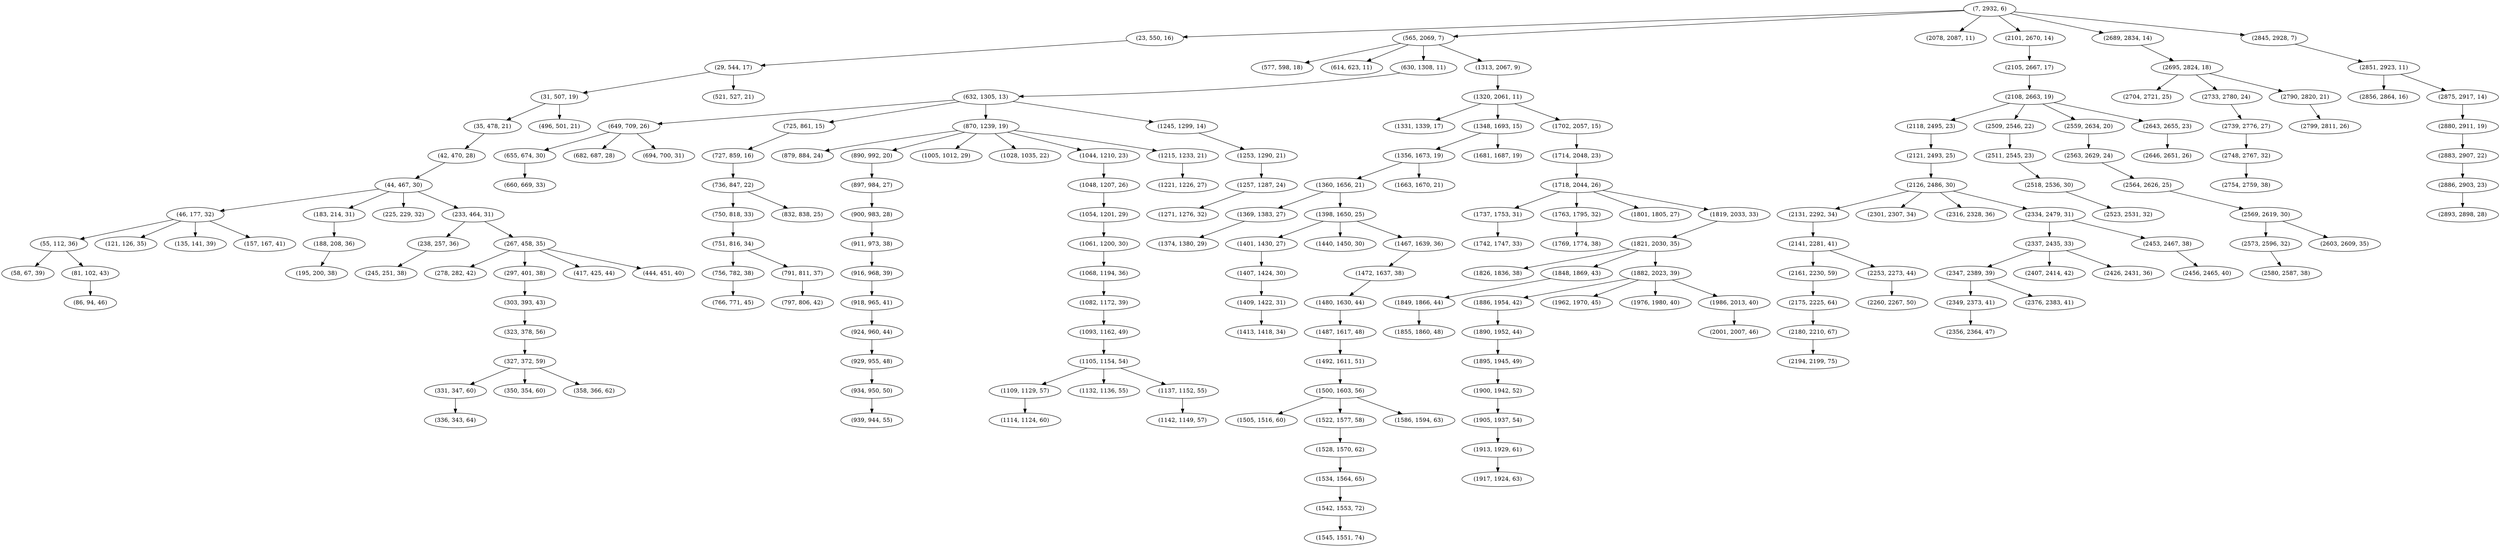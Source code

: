 digraph tree {
    "(7, 2932, 6)";
    "(23, 550, 16)";
    "(29, 544, 17)";
    "(31, 507, 19)";
    "(35, 478, 21)";
    "(42, 470, 28)";
    "(44, 467, 30)";
    "(46, 177, 32)";
    "(55, 112, 36)";
    "(58, 67, 39)";
    "(81, 102, 43)";
    "(86, 94, 46)";
    "(121, 126, 35)";
    "(135, 141, 39)";
    "(157, 167, 41)";
    "(183, 214, 31)";
    "(188, 208, 36)";
    "(195, 200, 38)";
    "(225, 229, 32)";
    "(233, 464, 31)";
    "(238, 257, 36)";
    "(245, 251, 38)";
    "(267, 458, 35)";
    "(278, 282, 42)";
    "(297, 401, 38)";
    "(303, 393, 43)";
    "(323, 378, 56)";
    "(327, 372, 59)";
    "(331, 347, 60)";
    "(336, 343, 64)";
    "(350, 354, 60)";
    "(358, 366, 62)";
    "(417, 425, 44)";
    "(444, 451, 40)";
    "(496, 501, 21)";
    "(521, 527, 21)";
    "(565, 2069, 7)";
    "(577, 598, 18)";
    "(614, 623, 11)";
    "(630, 1308, 11)";
    "(632, 1305, 13)";
    "(649, 709, 26)";
    "(655, 674, 30)";
    "(660, 669, 33)";
    "(682, 687, 28)";
    "(694, 700, 31)";
    "(725, 861, 15)";
    "(727, 859, 16)";
    "(736, 847, 22)";
    "(750, 818, 33)";
    "(751, 816, 34)";
    "(756, 782, 38)";
    "(766, 771, 45)";
    "(791, 811, 37)";
    "(797, 806, 42)";
    "(832, 838, 25)";
    "(870, 1239, 19)";
    "(879, 884, 24)";
    "(890, 992, 20)";
    "(897, 984, 27)";
    "(900, 983, 28)";
    "(911, 973, 38)";
    "(916, 968, 39)";
    "(918, 965, 41)";
    "(924, 960, 44)";
    "(929, 955, 48)";
    "(934, 950, 50)";
    "(939, 944, 55)";
    "(1005, 1012, 29)";
    "(1028, 1035, 22)";
    "(1044, 1210, 23)";
    "(1048, 1207, 26)";
    "(1054, 1201, 29)";
    "(1061, 1200, 30)";
    "(1068, 1194, 36)";
    "(1082, 1172, 39)";
    "(1093, 1162, 49)";
    "(1105, 1154, 54)";
    "(1109, 1129, 57)";
    "(1114, 1124, 60)";
    "(1132, 1136, 55)";
    "(1137, 1152, 55)";
    "(1142, 1149, 57)";
    "(1215, 1233, 21)";
    "(1221, 1226, 27)";
    "(1245, 1299, 14)";
    "(1253, 1290, 21)";
    "(1257, 1287, 24)";
    "(1271, 1276, 32)";
    "(1313, 2067, 9)";
    "(1320, 2061, 11)";
    "(1331, 1339, 17)";
    "(1348, 1693, 15)";
    "(1356, 1673, 19)";
    "(1360, 1656, 21)";
    "(1369, 1383, 27)";
    "(1374, 1380, 29)";
    "(1398, 1650, 25)";
    "(1401, 1430, 27)";
    "(1407, 1424, 30)";
    "(1409, 1422, 31)";
    "(1413, 1418, 34)";
    "(1440, 1450, 30)";
    "(1467, 1639, 36)";
    "(1472, 1637, 38)";
    "(1480, 1630, 44)";
    "(1487, 1617, 48)";
    "(1492, 1611, 51)";
    "(1500, 1603, 56)";
    "(1505, 1516, 60)";
    "(1522, 1577, 58)";
    "(1528, 1570, 62)";
    "(1534, 1564, 65)";
    "(1542, 1553, 72)";
    "(1545, 1551, 74)";
    "(1586, 1594, 63)";
    "(1663, 1670, 21)";
    "(1681, 1687, 19)";
    "(1702, 2057, 15)";
    "(1714, 2048, 23)";
    "(1718, 2044, 26)";
    "(1737, 1753, 31)";
    "(1742, 1747, 33)";
    "(1763, 1795, 32)";
    "(1769, 1774, 38)";
    "(1801, 1805, 27)";
    "(1819, 2033, 33)";
    "(1821, 2030, 35)";
    "(1826, 1836, 38)";
    "(1848, 1869, 43)";
    "(1849, 1866, 44)";
    "(1855, 1860, 48)";
    "(1882, 2023, 39)";
    "(1886, 1954, 42)";
    "(1890, 1952, 44)";
    "(1895, 1945, 49)";
    "(1900, 1942, 52)";
    "(1905, 1937, 54)";
    "(1913, 1929, 61)";
    "(1917, 1924, 63)";
    "(1962, 1970, 45)";
    "(1976, 1980, 40)";
    "(1986, 2013, 40)";
    "(2001, 2007, 46)";
    "(2078, 2087, 11)";
    "(2101, 2670, 14)";
    "(2105, 2667, 17)";
    "(2108, 2663, 19)";
    "(2118, 2495, 23)";
    "(2121, 2493, 25)";
    "(2126, 2486, 30)";
    "(2131, 2292, 34)";
    "(2141, 2281, 41)";
    "(2161, 2230, 59)";
    "(2175, 2225, 64)";
    "(2180, 2210, 67)";
    "(2194, 2199, 75)";
    "(2253, 2273, 44)";
    "(2260, 2267, 50)";
    "(2301, 2307, 34)";
    "(2316, 2328, 36)";
    "(2334, 2479, 31)";
    "(2337, 2435, 33)";
    "(2347, 2389, 39)";
    "(2349, 2373, 41)";
    "(2356, 2364, 47)";
    "(2376, 2383, 41)";
    "(2407, 2414, 42)";
    "(2426, 2431, 36)";
    "(2453, 2467, 38)";
    "(2456, 2465, 40)";
    "(2509, 2546, 22)";
    "(2511, 2545, 23)";
    "(2518, 2536, 30)";
    "(2523, 2531, 32)";
    "(2559, 2634, 20)";
    "(2563, 2629, 24)";
    "(2564, 2626, 25)";
    "(2569, 2619, 30)";
    "(2573, 2596, 32)";
    "(2580, 2587, 38)";
    "(2603, 2609, 35)";
    "(2643, 2655, 23)";
    "(2646, 2651, 26)";
    "(2689, 2834, 14)";
    "(2695, 2824, 18)";
    "(2704, 2721, 25)";
    "(2733, 2780, 24)";
    "(2739, 2776, 27)";
    "(2748, 2767, 32)";
    "(2754, 2759, 38)";
    "(2790, 2820, 21)";
    "(2799, 2811, 26)";
    "(2845, 2928, 7)";
    "(2851, 2923, 11)";
    "(2856, 2864, 16)";
    "(2875, 2917, 14)";
    "(2880, 2911, 19)";
    "(2883, 2907, 22)";
    "(2886, 2903, 23)";
    "(2893, 2898, 28)";
    "(7, 2932, 6)" -> "(23, 550, 16)";
    "(7, 2932, 6)" -> "(565, 2069, 7)";
    "(7, 2932, 6)" -> "(2078, 2087, 11)";
    "(7, 2932, 6)" -> "(2101, 2670, 14)";
    "(7, 2932, 6)" -> "(2689, 2834, 14)";
    "(7, 2932, 6)" -> "(2845, 2928, 7)";
    "(23, 550, 16)" -> "(29, 544, 17)";
    "(29, 544, 17)" -> "(31, 507, 19)";
    "(29, 544, 17)" -> "(521, 527, 21)";
    "(31, 507, 19)" -> "(35, 478, 21)";
    "(31, 507, 19)" -> "(496, 501, 21)";
    "(35, 478, 21)" -> "(42, 470, 28)";
    "(42, 470, 28)" -> "(44, 467, 30)";
    "(44, 467, 30)" -> "(46, 177, 32)";
    "(44, 467, 30)" -> "(183, 214, 31)";
    "(44, 467, 30)" -> "(225, 229, 32)";
    "(44, 467, 30)" -> "(233, 464, 31)";
    "(46, 177, 32)" -> "(55, 112, 36)";
    "(46, 177, 32)" -> "(121, 126, 35)";
    "(46, 177, 32)" -> "(135, 141, 39)";
    "(46, 177, 32)" -> "(157, 167, 41)";
    "(55, 112, 36)" -> "(58, 67, 39)";
    "(55, 112, 36)" -> "(81, 102, 43)";
    "(81, 102, 43)" -> "(86, 94, 46)";
    "(183, 214, 31)" -> "(188, 208, 36)";
    "(188, 208, 36)" -> "(195, 200, 38)";
    "(233, 464, 31)" -> "(238, 257, 36)";
    "(233, 464, 31)" -> "(267, 458, 35)";
    "(238, 257, 36)" -> "(245, 251, 38)";
    "(267, 458, 35)" -> "(278, 282, 42)";
    "(267, 458, 35)" -> "(297, 401, 38)";
    "(267, 458, 35)" -> "(417, 425, 44)";
    "(267, 458, 35)" -> "(444, 451, 40)";
    "(297, 401, 38)" -> "(303, 393, 43)";
    "(303, 393, 43)" -> "(323, 378, 56)";
    "(323, 378, 56)" -> "(327, 372, 59)";
    "(327, 372, 59)" -> "(331, 347, 60)";
    "(327, 372, 59)" -> "(350, 354, 60)";
    "(327, 372, 59)" -> "(358, 366, 62)";
    "(331, 347, 60)" -> "(336, 343, 64)";
    "(565, 2069, 7)" -> "(577, 598, 18)";
    "(565, 2069, 7)" -> "(614, 623, 11)";
    "(565, 2069, 7)" -> "(630, 1308, 11)";
    "(565, 2069, 7)" -> "(1313, 2067, 9)";
    "(630, 1308, 11)" -> "(632, 1305, 13)";
    "(632, 1305, 13)" -> "(649, 709, 26)";
    "(632, 1305, 13)" -> "(725, 861, 15)";
    "(632, 1305, 13)" -> "(870, 1239, 19)";
    "(632, 1305, 13)" -> "(1245, 1299, 14)";
    "(649, 709, 26)" -> "(655, 674, 30)";
    "(649, 709, 26)" -> "(682, 687, 28)";
    "(649, 709, 26)" -> "(694, 700, 31)";
    "(655, 674, 30)" -> "(660, 669, 33)";
    "(725, 861, 15)" -> "(727, 859, 16)";
    "(727, 859, 16)" -> "(736, 847, 22)";
    "(736, 847, 22)" -> "(750, 818, 33)";
    "(736, 847, 22)" -> "(832, 838, 25)";
    "(750, 818, 33)" -> "(751, 816, 34)";
    "(751, 816, 34)" -> "(756, 782, 38)";
    "(751, 816, 34)" -> "(791, 811, 37)";
    "(756, 782, 38)" -> "(766, 771, 45)";
    "(791, 811, 37)" -> "(797, 806, 42)";
    "(870, 1239, 19)" -> "(879, 884, 24)";
    "(870, 1239, 19)" -> "(890, 992, 20)";
    "(870, 1239, 19)" -> "(1005, 1012, 29)";
    "(870, 1239, 19)" -> "(1028, 1035, 22)";
    "(870, 1239, 19)" -> "(1044, 1210, 23)";
    "(870, 1239, 19)" -> "(1215, 1233, 21)";
    "(890, 992, 20)" -> "(897, 984, 27)";
    "(897, 984, 27)" -> "(900, 983, 28)";
    "(900, 983, 28)" -> "(911, 973, 38)";
    "(911, 973, 38)" -> "(916, 968, 39)";
    "(916, 968, 39)" -> "(918, 965, 41)";
    "(918, 965, 41)" -> "(924, 960, 44)";
    "(924, 960, 44)" -> "(929, 955, 48)";
    "(929, 955, 48)" -> "(934, 950, 50)";
    "(934, 950, 50)" -> "(939, 944, 55)";
    "(1044, 1210, 23)" -> "(1048, 1207, 26)";
    "(1048, 1207, 26)" -> "(1054, 1201, 29)";
    "(1054, 1201, 29)" -> "(1061, 1200, 30)";
    "(1061, 1200, 30)" -> "(1068, 1194, 36)";
    "(1068, 1194, 36)" -> "(1082, 1172, 39)";
    "(1082, 1172, 39)" -> "(1093, 1162, 49)";
    "(1093, 1162, 49)" -> "(1105, 1154, 54)";
    "(1105, 1154, 54)" -> "(1109, 1129, 57)";
    "(1105, 1154, 54)" -> "(1132, 1136, 55)";
    "(1105, 1154, 54)" -> "(1137, 1152, 55)";
    "(1109, 1129, 57)" -> "(1114, 1124, 60)";
    "(1137, 1152, 55)" -> "(1142, 1149, 57)";
    "(1215, 1233, 21)" -> "(1221, 1226, 27)";
    "(1245, 1299, 14)" -> "(1253, 1290, 21)";
    "(1253, 1290, 21)" -> "(1257, 1287, 24)";
    "(1257, 1287, 24)" -> "(1271, 1276, 32)";
    "(1313, 2067, 9)" -> "(1320, 2061, 11)";
    "(1320, 2061, 11)" -> "(1331, 1339, 17)";
    "(1320, 2061, 11)" -> "(1348, 1693, 15)";
    "(1320, 2061, 11)" -> "(1702, 2057, 15)";
    "(1348, 1693, 15)" -> "(1356, 1673, 19)";
    "(1348, 1693, 15)" -> "(1681, 1687, 19)";
    "(1356, 1673, 19)" -> "(1360, 1656, 21)";
    "(1356, 1673, 19)" -> "(1663, 1670, 21)";
    "(1360, 1656, 21)" -> "(1369, 1383, 27)";
    "(1360, 1656, 21)" -> "(1398, 1650, 25)";
    "(1369, 1383, 27)" -> "(1374, 1380, 29)";
    "(1398, 1650, 25)" -> "(1401, 1430, 27)";
    "(1398, 1650, 25)" -> "(1440, 1450, 30)";
    "(1398, 1650, 25)" -> "(1467, 1639, 36)";
    "(1401, 1430, 27)" -> "(1407, 1424, 30)";
    "(1407, 1424, 30)" -> "(1409, 1422, 31)";
    "(1409, 1422, 31)" -> "(1413, 1418, 34)";
    "(1467, 1639, 36)" -> "(1472, 1637, 38)";
    "(1472, 1637, 38)" -> "(1480, 1630, 44)";
    "(1480, 1630, 44)" -> "(1487, 1617, 48)";
    "(1487, 1617, 48)" -> "(1492, 1611, 51)";
    "(1492, 1611, 51)" -> "(1500, 1603, 56)";
    "(1500, 1603, 56)" -> "(1505, 1516, 60)";
    "(1500, 1603, 56)" -> "(1522, 1577, 58)";
    "(1500, 1603, 56)" -> "(1586, 1594, 63)";
    "(1522, 1577, 58)" -> "(1528, 1570, 62)";
    "(1528, 1570, 62)" -> "(1534, 1564, 65)";
    "(1534, 1564, 65)" -> "(1542, 1553, 72)";
    "(1542, 1553, 72)" -> "(1545, 1551, 74)";
    "(1702, 2057, 15)" -> "(1714, 2048, 23)";
    "(1714, 2048, 23)" -> "(1718, 2044, 26)";
    "(1718, 2044, 26)" -> "(1737, 1753, 31)";
    "(1718, 2044, 26)" -> "(1763, 1795, 32)";
    "(1718, 2044, 26)" -> "(1801, 1805, 27)";
    "(1718, 2044, 26)" -> "(1819, 2033, 33)";
    "(1737, 1753, 31)" -> "(1742, 1747, 33)";
    "(1763, 1795, 32)" -> "(1769, 1774, 38)";
    "(1819, 2033, 33)" -> "(1821, 2030, 35)";
    "(1821, 2030, 35)" -> "(1826, 1836, 38)";
    "(1821, 2030, 35)" -> "(1848, 1869, 43)";
    "(1821, 2030, 35)" -> "(1882, 2023, 39)";
    "(1848, 1869, 43)" -> "(1849, 1866, 44)";
    "(1849, 1866, 44)" -> "(1855, 1860, 48)";
    "(1882, 2023, 39)" -> "(1886, 1954, 42)";
    "(1882, 2023, 39)" -> "(1962, 1970, 45)";
    "(1882, 2023, 39)" -> "(1976, 1980, 40)";
    "(1882, 2023, 39)" -> "(1986, 2013, 40)";
    "(1886, 1954, 42)" -> "(1890, 1952, 44)";
    "(1890, 1952, 44)" -> "(1895, 1945, 49)";
    "(1895, 1945, 49)" -> "(1900, 1942, 52)";
    "(1900, 1942, 52)" -> "(1905, 1937, 54)";
    "(1905, 1937, 54)" -> "(1913, 1929, 61)";
    "(1913, 1929, 61)" -> "(1917, 1924, 63)";
    "(1986, 2013, 40)" -> "(2001, 2007, 46)";
    "(2101, 2670, 14)" -> "(2105, 2667, 17)";
    "(2105, 2667, 17)" -> "(2108, 2663, 19)";
    "(2108, 2663, 19)" -> "(2118, 2495, 23)";
    "(2108, 2663, 19)" -> "(2509, 2546, 22)";
    "(2108, 2663, 19)" -> "(2559, 2634, 20)";
    "(2108, 2663, 19)" -> "(2643, 2655, 23)";
    "(2118, 2495, 23)" -> "(2121, 2493, 25)";
    "(2121, 2493, 25)" -> "(2126, 2486, 30)";
    "(2126, 2486, 30)" -> "(2131, 2292, 34)";
    "(2126, 2486, 30)" -> "(2301, 2307, 34)";
    "(2126, 2486, 30)" -> "(2316, 2328, 36)";
    "(2126, 2486, 30)" -> "(2334, 2479, 31)";
    "(2131, 2292, 34)" -> "(2141, 2281, 41)";
    "(2141, 2281, 41)" -> "(2161, 2230, 59)";
    "(2141, 2281, 41)" -> "(2253, 2273, 44)";
    "(2161, 2230, 59)" -> "(2175, 2225, 64)";
    "(2175, 2225, 64)" -> "(2180, 2210, 67)";
    "(2180, 2210, 67)" -> "(2194, 2199, 75)";
    "(2253, 2273, 44)" -> "(2260, 2267, 50)";
    "(2334, 2479, 31)" -> "(2337, 2435, 33)";
    "(2334, 2479, 31)" -> "(2453, 2467, 38)";
    "(2337, 2435, 33)" -> "(2347, 2389, 39)";
    "(2337, 2435, 33)" -> "(2407, 2414, 42)";
    "(2337, 2435, 33)" -> "(2426, 2431, 36)";
    "(2347, 2389, 39)" -> "(2349, 2373, 41)";
    "(2347, 2389, 39)" -> "(2376, 2383, 41)";
    "(2349, 2373, 41)" -> "(2356, 2364, 47)";
    "(2453, 2467, 38)" -> "(2456, 2465, 40)";
    "(2509, 2546, 22)" -> "(2511, 2545, 23)";
    "(2511, 2545, 23)" -> "(2518, 2536, 30)";
    "(2518, 2536, 30)" -> "(2523, 2531, 32)";
    "(2559, 2634, 20)" -> "(2563, 2629, 24)";
    "(2563, 2629, 24)" -> "(2564, 2626, 25)";
    "(2564, 2626, 25)" -> "(2569, 2619, 30)";
    "(2569, 2619, 30)" -> "(2573, 2596, 32)";
    "(2569, 2619, 30)" -> "(2603, 2609, 35)";
    "(2573, 2596, 32)" -> "(2580, 2587, 38)";
    "(2643, 2655, 23)" -> "(2646, 2651, 26)";
    "(2689, 2834, 14)" -> "(2695, 2824, 18)";
    "(2695, 2824, 18)" -> "(2704, 2721, 25)";
    "(2695, 2824, 18)" -> "(2733, 2780, 24)";
    "(2695, 2824, 18)" -> "(2790, 2820, 21)";
    "(2733, 2780, 24)" -> "(2739, 2776, 27)";
    "(2739, 2776, 27)" -> "(2748, 2767, 32)";
    "(2748, 2767, 32)" -> "(2754, 2759, 38)";
    "(2790, 2820, 21)" -> "(2799, 2811, 26)";
    "(2845, 2928, 7)" -> "(2851, 2923, 11)";
    "(2851, 2923, 11)" -> "(2856, 2864, 16)";
    "(2851, 2923, 11)" -> "(2875, 2917, 14)";
    "(2875, 2917, 14)" -> "(2880, 2911, 19)";
    "(2880, 2911, 19)" -> "(2883, 2907, 22)";
    "(2883, 2907, 22)" -> "(2886, 2903, 23)";
    "(2886, 2903, 23)" -> "(2893, 2898, 28)";
}
